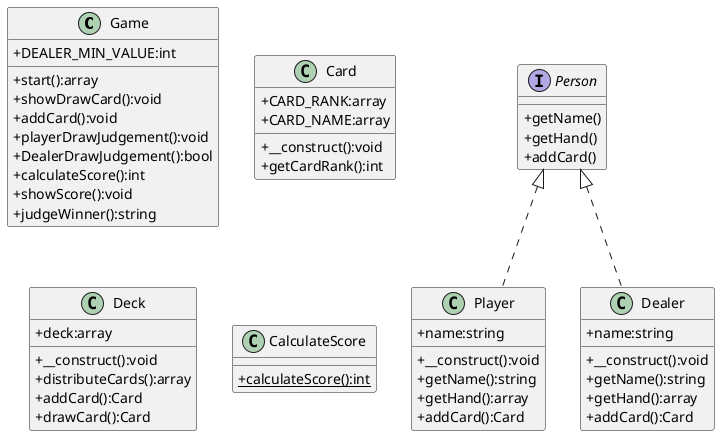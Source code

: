 @startuml
skinparam classAttributeIconSize 0

class Game {
  +DEALER_MIN_VALUE:int
  +start():array
  +showDrawCard():void
  +addCard():void
  +playerDrawJudgement():void
  +DealerDrawJudgement():bool
  +calculateScore():int
  +showScore():void
  +judgeWinner():string
}

interface Person {
  +getName()
  +getHand()
  +addCard()
}

class Player implements Person {
  +name:string
  +__construct():void
  +getName():string
  +getHand():array
  +addCard():Card
}

class Dealer implements Person {
  +name:string
  +__construct():void
  +getName():string
  +getHand():array
  +addCard():Card
}

class Card {
  +CARD_RANK:array
  +CARD_NAME:array
  ' -suit:string
  ' -num:string
  +__construct():void
  +getCardRank():int
  ' +getSuit():string
  ' +getNum():mixed
  ' +getCardName():string
}

class Deck {
  +deck:array
  +__construct():void
  +distributeCards():array
  +addCard():Card
  +drawCard():Card
}

class CalculateScore {
  {static}+calculateScore():int
}


@enduml
